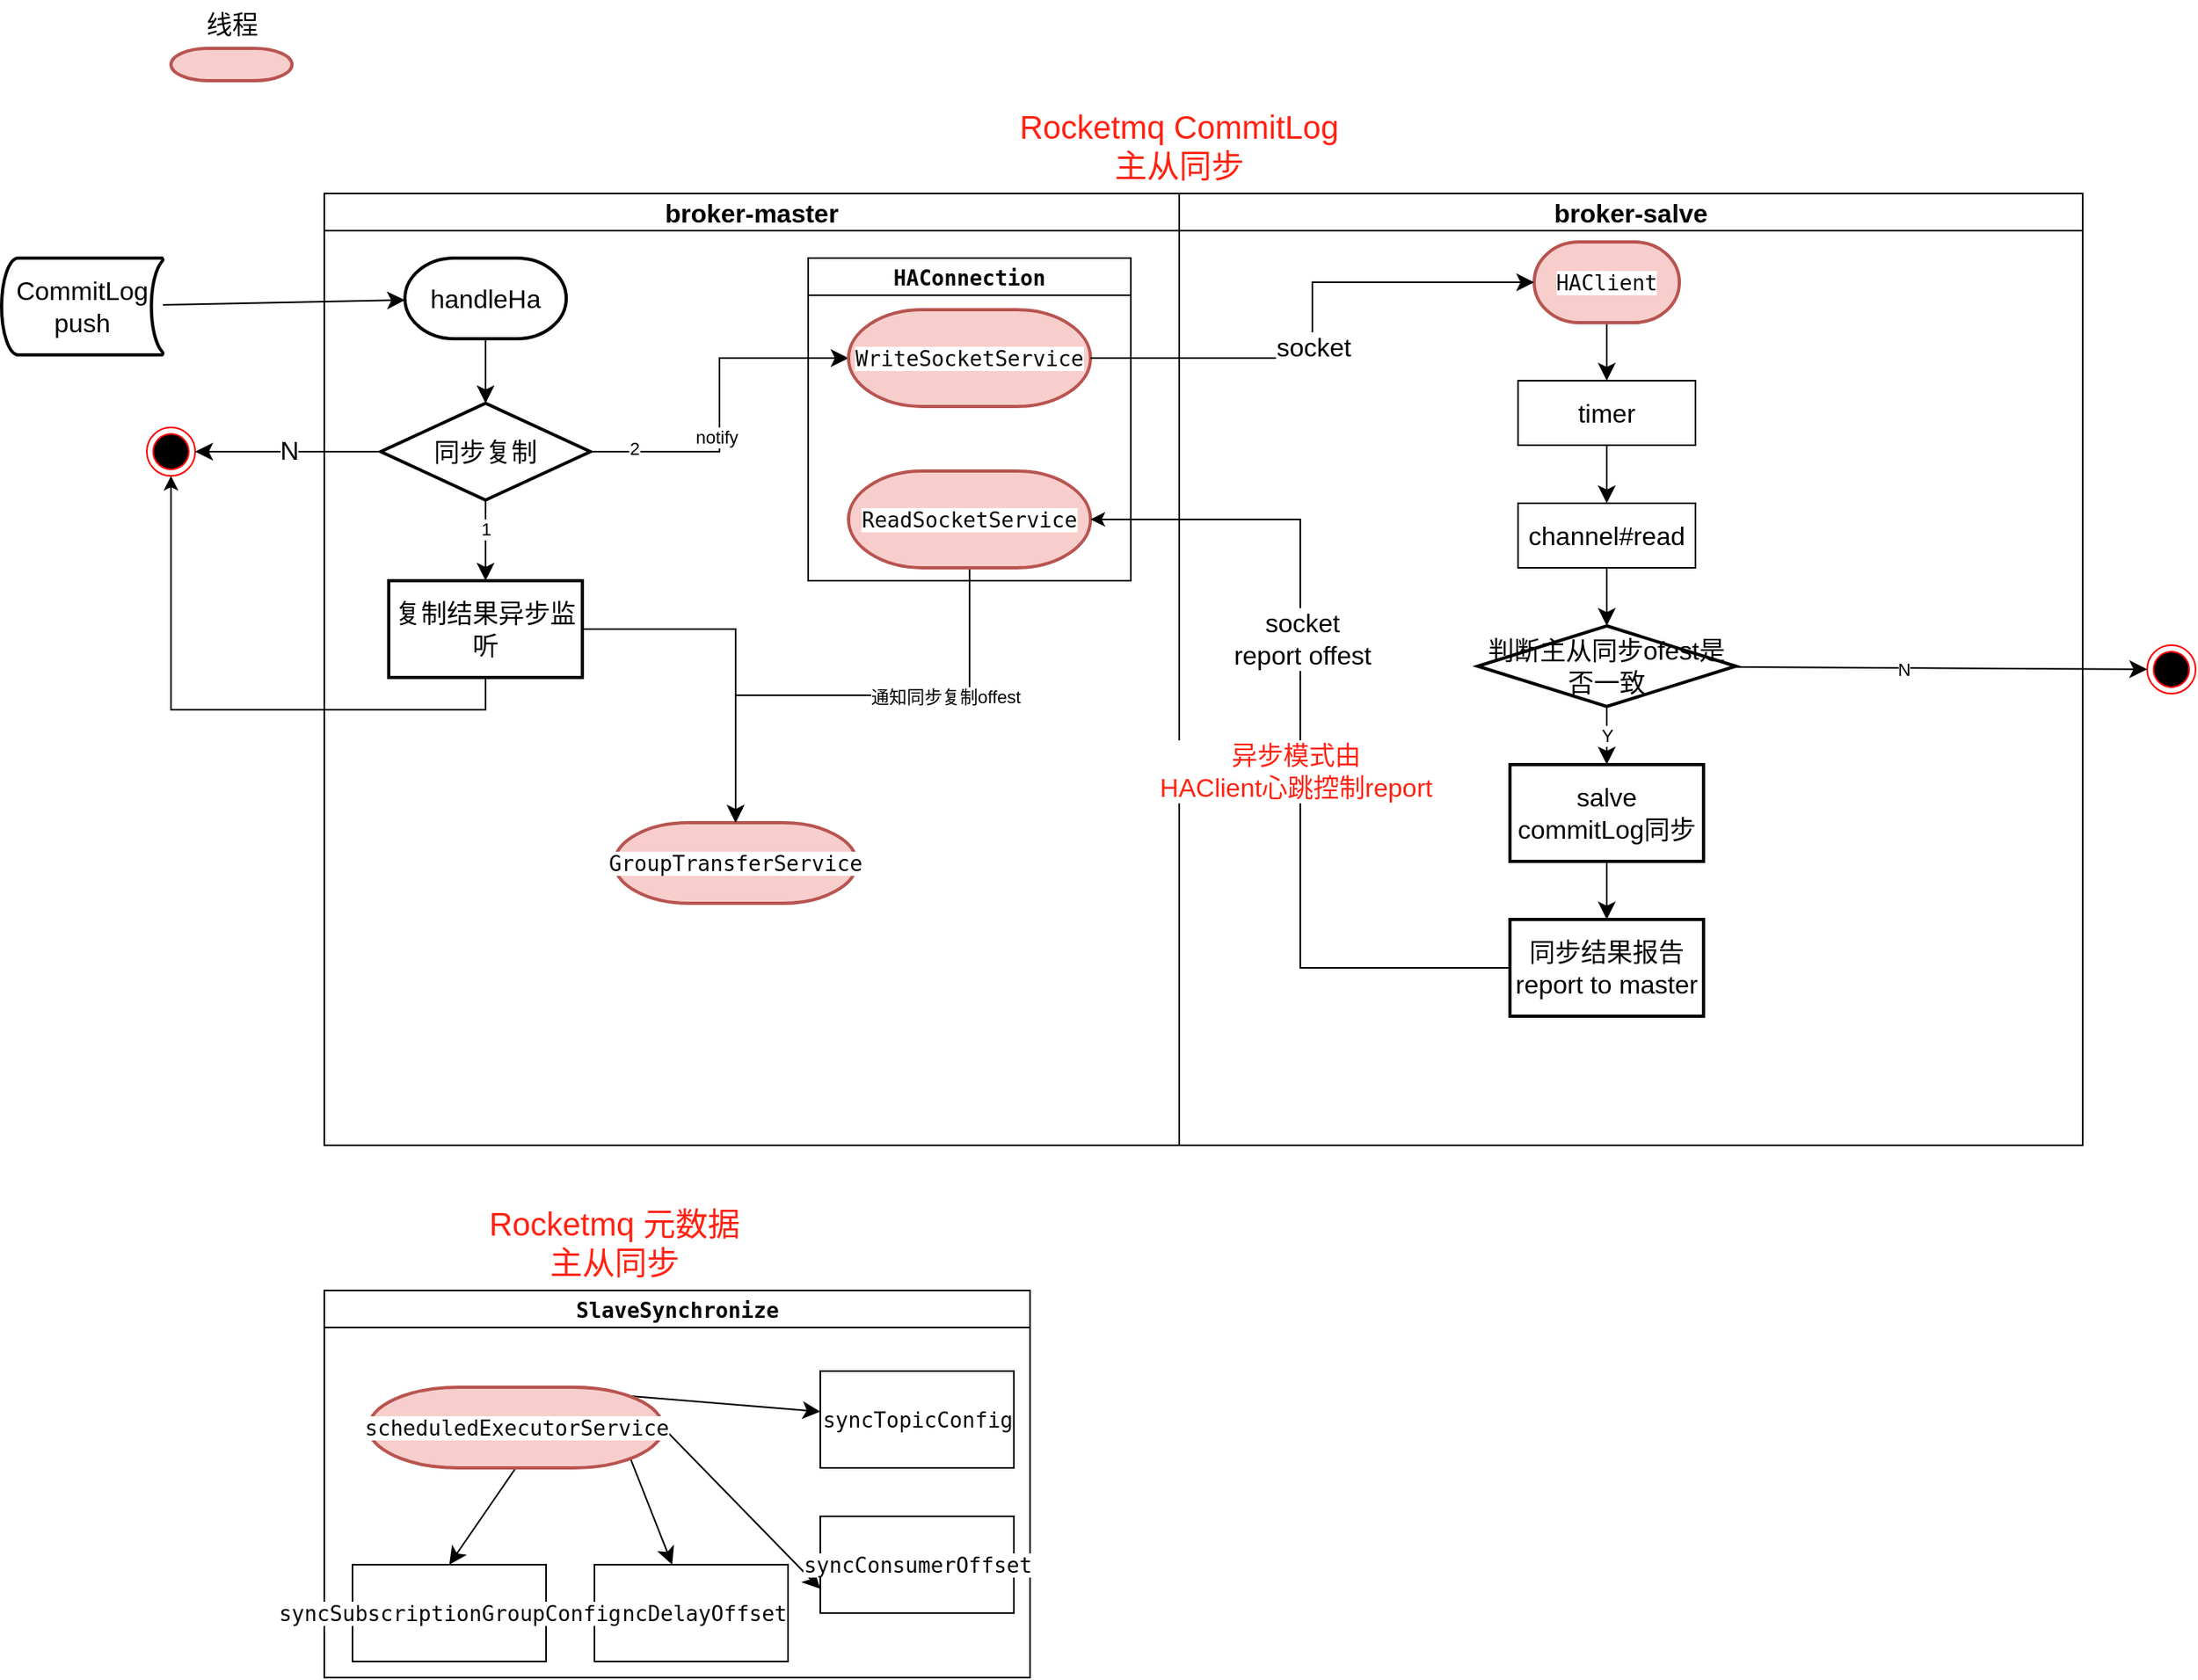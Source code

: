 <mxfile version="21.6.8" type="github">
  <diagram name="Page-1" id="c7558073-3199-34d8-9f00-42111426c3f3">
    <mxGraphModel dx="1687" dy="951" grid="1" gridSize="10" guides="1" tooltips="1" connect="1" arrows="1" fold="1" page="1" pageScale="1" pageWidth="500000" pageHeight="500000" background="none" math="0" shadow="0">
      <root>
        <mxCell id="0" />
        <mxCell id="1" parent="0" />
        <mxCell id="u86ZxO2GLOo_KHGJwjbJ-136" value="broker-master" style="swimlane;whiteSpace=wrap;html=1;fontSize=16;flipH=0;direction=east;" vertex="1" parent="1">
          <mxGeometry x="230" y="190" width="530" height="590" as="geometry">
            <mxRectangle x="210" y="190" width="180" height="30" as="alternateBounds" />
          </mxGeometry>
        </mxCell>
        <mxCell id="u86ZxO2GLOo_KHGJwjbJ-149" value="" style="edgeStyle=none;curved=1;rounded=0;orthogonalLoop=1;jettySize=auto;html=1;fontSize=12;startSize=8;endSize=8;" edge="1" parent="u86ZxO2GLOo_KHGJwjbJ-136" source="u86ZxO2GLOo_KHGJwjbJ-139" target="u86ZxO2GLOo_KHGJwjbJ-141">
          <mxGeometry relative="1" as="geometry" />
        </mxCell>
        <mxCell id="u86ZxO2GLOo_KHGJwjbJ-139" value="handleHa" style="strokeWidth=2;html=1;shape=mxgraph.flowchart.terminator;whiteSpace=wrap;fontSize=16;flipV=1;flipH=0;" vertex="1" parent="u86ZxO2GLOo_KHGJwjbJ-136">
          <mxGeometry x="50" y="40" width="100" height="50" as="geometry" />
        </mxCell>
        <mxCell id="u86ZxO2GLOo_KHGJwjbJ-178" style="edgeStyle=none;curved=1;rounded=0;orthogonalLoop=1;jettySize=auto;html=1;exitX=0.5;exitY=0;exitDx=0;exitDy=0;exitPerimeter=0;entryX=0.5;entryY=0;entryDx=0;entryDy=0;fontSize=12;startSize=8;endSize=8;" edge="1" parent="u86ZxO2GLOo_KHGJwjbJ-136" source="u86ZxO2GLOo_KHGJwjbJ-141" target="u86ZxO2GLOo_KHGJwjbJ-176">
          <mxGeometry relative="1" as="geometry" />
        </mxCell>
        <mxCell id="u86ZxO2GLOo_KHGJwjbJ-188" value="1" style="edgeLabel;html=1;align=center;verticalAlign=middle;resizable=0;points=[];" vertex="1" connectable="0" parent="u86ZxO2GLOo_KHGJwjbJ-178">
          <mxGeometry x="-0.28" relative="1" as="geometry">
            <mxPoint as="offset" />
          </mxGeometry>
        </mxCell>
        <mxCell id="u86ZxO2GLOo_KHGJwjbJ-183" style="edgeStyle=orthogonalEdgeStyle;rounded=0;orthogonalLoop=1;jettySize=auto;html=1;exitX=1;exitY=0.5;exitDx=0;exitDy=0;exitPerimeter=0;entryX=0;entryY=0.5;entryDx=0;entryDy=0;entryPerimeter=0;fontSize=12;startSize=8;endSize=8;strokeColor=default;" edge="1" parent="u86ZxO2GLOo_KHGJwjbJ-136" source="u86ZxO2GLOo_KHGJwjbJ-141" target="u86ZxO2GLOo_KHGJwjbJ-170">
          <mxGeometry relative="1" as="geometry" />
        </mxCell>
        <mxCell id="u86ZxO2GLOo_KHGJwjbJ-187" value="notify" style="edgeLabel;html=1;align=center;verticalAlign=middle;resizable=0;points=[];" vertex="1" connectable="0" parent="u86ZxO2GLOo_KHGJwjbJ-183">
          <mxGeometry x="-0.176" y="3" relative="1" as="geometry">
            <mxPoint x="1" y="1" as="offset" />
          </mxGeometry>
        </mxCell>
        <mxCell id="u86ZxO2GLOo_KHGJwjbJ-189" value="2" style="edgeLabel;html=1;align=center;verticalAlign=middle;resizable=0;points=[];" vertex="1" connectable="0" parent="u86ZxO2GLOo_KHGJwjbJ-183">
          <mxGeometry x="-0.756" y="2" relative="1" as="geometry">
            <mxPoint as="offset" />
          </mxGeometry>
        </mxCell>
        <mxCell id="u86ZxO2GLOo_KHGJwjbJ-141" value="同步复制" style="strokeWidth=2;html=1;shape=mxgraph.flowchart.decision;whiteSpace=wrap;fontSize=16;flipV=1;flipH=0;" vertex="1" parent="u86ZxO2GLOo_KHGJwjbJ-136">
          <mxGeometry x="35" y="130" width="130" height="60" as="geometry" />
        </mxCell>
        <mxCell id="u86ZxO2GLOo_KHGJwjbJ-180" style="edgeStyle=orthogonalEdgeStyle;rounded=0;orthogonalLoop=1;jettySize=auto;html=1;exitX=1;exitY=0.5;exitDx=0;exitDy=0;entryX=0.5;entryY=0;entryDx=0;entryDy=0;entryPerimeter=0;fontSize=12;startSize=8;endSize=8;" edge="1" parent="u86ZxO2GLOo_KHGJwjbJ-136" source="u86ZxO2GLOo_KHGJwjbJ-176" target="u86ZxO2GLOo_KHGJwjbJ-177">
          <mxGeometry relative="1" as="geometry" />
        </mxCell>
        <mxCell id="u86ZxO2GLOo_KHGJwjbJ-176" value="复制结果异步监听" style="whiteSpace=wrap;html=1;fontSize=16;strokeWidth=2;" vertex="1" parent="u86ZxO2GLOo_KHGJwjbJ-136">
          <mxGeometry x="40" y="240" width="120" height="60" as="geometry" />
        </mxCell>
        <mxCell id="u86ZxO2GLOo_KHGJwjbJ-177" value="&lt;div style=&quot;background-color: rgb(255, 255, 255); color: rgb(8, 8, 8); font-family: &amp;quot;Fira Code&amp;quot;, monospace; font-size: 9.8pt;&quot;&gt;&lt;div style=&quot;font-size: 9.8pt;&quot;&gt;GroupTransferService&lt;/div&gt;&lt;/div&gt;" style="strokeWidth=2;html=1;shape=mxgraph.flowchart.terminator;whiteSpace=wrap;fontSize=16;fillColor=#f8cecc;strokeColor=#b85450;fillStyle=auto;gradientColor=none;" vertex="1" parent="u86ZxO2GLOo_KHGJwjbJ-136">
          <mxGeometry x="180" y="390" width="150" height="50" as="geometry" />
        </mxCell>
        <mxCell id="u86ZxO2GLOo_KHGJwjbJ-192" style="edgeStyle=orthogonalEdgeStyle;rounded=0;orthogonalLoop=1;jettySize=auto;html=1;exitX=0.5;exitY=1;exitDx=0;exitDy=0;exitPerimeter=0;entryX=0.5;entryY=0;entryDx=0;entryDy=0;entryPerimeter=0;" edge="1" parent="u86ZxO2GLOo_KHGJwjbJ-136" source="u86ZxO2GLOo_KHGJwjbJ-182" target="u86ZxO2GLOo_KHGJwjbJ-177">
          <mxGeometry relative="1" as="geometry" />
        </mxCell>
        <mxCell id="u86ZxO2GLOo_KHGJwjbJ-193" value="通知同步复制offest" style="edgeLabel;html=1;align=center;verticalAlign=middle;resizable=0;points=[];" vertex="1" connectable="0" parent="u86ZxO2GLOo_KHGJwjbJ-192">
          <mxGeometry x="-0.378" y="1" relative="1" as="geometry">
            <mxPoint as="offset" />
          </mxGeometry>
        </mxCell>
        <mxCell id="u86ZxO2GLOo_KHGJwjbJ-201" value="&lt;div style=&quot;background-color: rgb(255, 255, 255); color: rgb(8, 8, 8); font-family: &amp;quot;Fira Code&amp;quot;, monospace; font-size: 9.8pt;&quot;&gt;HAConnection&lt;/div&gt;" style="swimlane;whiteSpace=wrap;html=1;fontSize=16;" vertex="1" parent="u86ZxO2GLOo_KHGJwjbJ-136">
          <mxGeometry x="300" y="40" width="200" height="200" as="geometry" />
        </mxCell>
        <mxCell id="u86ZxO2GLOo_KHGJwjbJ-170" value="&lt;div style=&quot;background-color: rgb(255, 255, 255); color: rgb(8, 8, 8); font-family: &amp;quot;Fira Code&amp;quot;, monospace; font-size: 9.8pt;&quot;&gt;&lt;div style=&quot;font-size: 9.8pt;&quot;&gt;WriteSocketService&lt;/div&gt;&lt;/div&gt;" style="strokeWidth=2;html=1;shape=mxgraph.flowchart.terminator;whiteSpace=wrap;fontSize=16;fillColor=#f8cecc;strokeColor=#b85450;fillStyle=auto;gradientColor=none;" vertex="1" parent="u86ZxO2GLOo_KHGJwjbJ-201">
          <mxGeometry x="25" y="32" width="150" height="60" as="geometry" />
        </mxCell>
        <mxCell id="u86ZxO2GLOo_KHGJwjbJ-182" value="&lt;div style=&quot;background-color: rgb(255, 255, 255); color: rgb(8, 8, 8); font-family: &amp;quot;Fira Code&amp;quot;, monospace; font-size: 9.8pt;&quot;&gt;&lt;div style=&quot;font-size: 9.8pt;&quot;&gt;&lt;div style=&quot;font-size: 9.8pt;&quot;&gt;ReadSocketService&lt;/div&gt;&lt;/div&gt;&lt;/div&gt;" style="strokeWidth=2;html=1;shape=mxgraph.flowchart.terminator;whiteSpace=wrap;fontSize=16;fillColor=#f8cecc;strokeColor=#b85450;fillStyle=auto;gradientColor=none;" vertex="1" parent="u86ZxO2GLOo_KHGJwjbJ-201">
          <mxGeometry x="25" y="132" width="150" height="60" as="geometry" />
        </mxCell>
        <mxCell id="u86ZxO2GLOo_KHGJwjbJ-137" value="broker-salve" style="swimlane;whiteSpace=wrap;html=1;fontSize=16;" vertex="1" parent="1">
          <mxGeometry x="760" y="190" width="560" height="590" as="geometry">
            <mxRectangle x="360" y="330" width="180" height="30" as="alternateBounds" />
          </mxGeometry>
        </mxCell>
        <mxCell id="u86ZxO2GLOo_KHGJwjbJ-156" style="edgeStyle=none;curved=1;rounded=0;orthogonalLoop=1;jettySize=auto;html=1;entryX=0.5;entryY=0;entryDx=0;entryDy=0;fontSize=12;startSize=8;endSize=8;" edge="1" parent="u86ZxO2GLOo_KHGJwjbJ-137" source="u86ZxO2GLOo_KHGJwjbJ-154" target="u86ZxO2GLOo_KHGJwjbJ-155">
          <mxGeometry relative="1" as="geometry" />
        </mxCell>
        <mxCell id="u86ZxO2GLOo_KHGJwjbJ-154" value="&lt;div style=&quot;background-color: rgb(255, 255, 255); color: rgb(8, 8, 8); font-family: &amp;quot;Fira Code&amp;quot;, monospace; font-size: 9.8pt;&quot;&gt;HAClient&lt;/div&gt;" style="strokeWidth=2;html=1;shape=mxgraph.flowchart.terminator;whiteSpace=wrap;fontSize=16;fillColor=#f8cecc;strokeColor=#b85450;fillStyle=auto;gradientColor=none;" vertex="1" parent="u86ZxO2GLOo_KHGJwjbJ-137">
          <mxGeometry x="220" y="30" width="90" height="50" as="geometry" />
        </mxCell>
        <mxCell id="u86ZxO2GLOo_KHGJwjbJ-167" style="edgeStyle=none;curved=1;rounded=0;orthogonalLoop=1;jettySize=auto;html=1;exitX=0.5;exitY=1;exitDx=0;exitDy=0;entryX=0.5;entryY=0;entryDx=0;entryDy=0;fontSize=12;startSize=8;endSize=8;" edge="1" parent="u86ZxO2GLOo_KHGJwjbJ-137" source="u86ZxO2GLOo_KHGJwjbJ-155" target="u86ZxO2GLOo_KHGJwjbJ-157">
          <mxGeometry relative="1" as="geometry" />
        </mxCell>
        <mxCell id="u86ZxO2GLOo_KHGJwjbJ-155" value="timer" style="rounded=0;whiteSpace=wrap;html=1;fontSize=16;" vertex="1" parent="u86ZxO2GLOo_KHGJwjbJ-137">
          <mxGeometry x="210" y="116" width="110" height="40" as="geometry" />
        </mxCell>
        <mxCell id="u86ZxO2GLOo_KHGJwjbJ-168" style="edgeStyle=none;curved=1;rounded=0;orthogonalLoop=1;jettySize=auto;html=1;exitX=0.5;exitY=1;exitDx=0;exitDy=0;fontSize=12;startSize=8;endSize=8;" edge="1" parent="u86ZxO2GLOo_KHGJwjbJ-137" source="u86ZxO2GLOo_KHGJwjbJ-157" target="u86ZxO2GLOo_KHGJwjbJ-159">
          <mxGeometry relative="1" as="geometry" />
        </mxCell>
        <mxCell id="u86ZxO2GLOo_KHGJwjbJ-157" value="channel#read" style="rounded=0;whiteSpace=wrap;html=1;fontSize=16;" vertex="1" parent="u86ZxO2GLOo_KHGJwjbJ-137">
          <mxGeometry x="210" y="192" width="110" height="40" as="geometry" />
        </mxCell>
        <mxCell id="u86ZxO2GLOo_KHGJwjbJ-165" value="" style="edgeStyle=none;curved=1;rounded=0;orthogonalLoop=1;jettySize=auto;html=1;fontSize=12;startSize=8;endSize=8;" edge="1" parent="u86ZxO2GLOo_KHGJwjbJ-137" source="u86ZxO2GLOo_KHGJwjbJ-159" target="u86ZxO2GLOo_KHGJwjbJ-164">
          <mxGeometry relative="1" as="geometry" />
        </mxCell>
        <mxCell id="u86ZxO2GLOo_KHGJwjbJ-196" value="Y" style="edgeLabel;html=1;align=center;verticalAlign=middle;resizable=0;points=[];" vertex="1" connectable="0" parent="u86ZxO2GLOo_KHGJwjbJ-165">
          <mxGeometry relative="1" as="geometry">
            <mxPoint as="offset" />
          </mxGeometry>
        </mxCell>
        <mxCell id="u86ZxO2GLOo_KHGJwjbJ-159" value="判断主从同步ofest是否一致" style="strokeWidth=2;html=1;shape=mxgraph.flowchart.decision;whiteSpace=wrap;fontSize=16;" vertex="1" parent="u86ZxO2GLOo_KHGJwjbJ-137">
          <mxGeometry x="185" y="268" width="160" height="50" as="geometry" />
        </mxCell>
        <mxCell id="u86ZxO2GLOo_KHGJwjbJ-169" style="edgeStyle=none;curved=1;rounded=0;orthogonalLoop=1;jettySize=auto;html=1;exitX=0.5;exitY=1;exitDx=0;exitDy=0;fontSize=12;startSize=8;endSize=8;" edge="1" parent="u86ZxO2GLOo_KHGJwjbJ-137" source="u86ZxO2GLOo_KHGJwjbJ-164" target="u86ZxO2GLOo_KHGJwjbJ-166">
          <mxGeometry relative="1" as="geometry" />
        </mxCell>
        <mxCell id="u86ZxO2GLOo_KHGJwjbJ-164" value="salve&lt;br&gt;commitLog同步" style="whiteSpace=wrap;html=1;fontSize=16;strokeWidth=2;" vertex="1" parent="u86ZxO2GLOo_KHGJwjbJ-137">
          <mxGeometry x="205" y="354" width="120" height="60" as="geometry" />
        </mxCell>
        <mxCell id="u86ZxO2GLOo_KHGJwjbJ-166" value="同步结果报告&lt;br&gt;report to master" style="whiteSpace=wrap;html=1;fontSize=16;strokeWidth=2;" vertex="1" parent="u86ZxO2GLOo_KHGJwjbJ-137">
          <mxGeometry x="205" y="450" width="120" height="60" as="geometry" />
        </mxCell>
        <mxCell id="u86ZxO2GLOo_KHGJwjbJ-150" value="" style="edgeStyle=none;curved=1;rounded=0;orthogonalLoop=1;jettySize=auto;html=1;fontSize=12;startSize=8;endSize=8;" edge="1" parent="1" source="u86ZxO2GLOo_KHGJwjbJ-138" target="u86ZxO2GLOo_KHGJwjbJ-139">
          <mxGeometry relative="1" as="geometry" />
        </mxCell>
        <mxCell id="u86ZxO2GLOo_KHGJwjbJ-138" value="CommitLog&lt;br&gt;push" style="strokeWidth=2;html=1;shape=mxgraph.flowchart.stored_data;whiteSpace=wrap;fontSize=16;" vertex="1" parent="1">
          <mxGeometry x="30" y="230" width="100" height="60" as="geometry" />
        </mxCell>
        <mxCell id="u86ZxO2GLOo_KHGJwjbJ-146" value="" style="ellipse;html=1;shape=endState;fillColor=#000000;strokeColor=#ff0000;fontSize=16;" vertex="1" parent="1">
          <mxGeometry x="120" y="335" width="30" height="30" as="geometry" />
        </mxCell>
        <mxCell id="u86ZxO2GLOo_KHGJwjbJ-147" value="" style="edgeStyle=none;curved=1;rounded=0;orthogonalLoop=1;jettySize=auto;html=1;fontSize=12;startSize=8;endSize=8;" edge="1" parent="1" source="u86ZxO2GLOo_KHGJwjbJ-141" target="u86ZxO2GLOo_KHGJwjbJ-146">
          <mxGeometry relative="1" as="geometry" />
        </mxCell>
        <mxCell id="u86ZxO2GLOo_KHGJwjbJ-148" value="N" style="edgeLabel;html=1;align=center;verticalAlign=middle;resizable=0;points=[];fontSize=16;" vertex="1" connectable="0" parent="u86ZxO2GLOo_KHGJwjbJ-147">
          <mxGeometry x="-0.011" y="-1" relative="1" as="geometry">
            <mxPoint as="offset" />
          </mxGeometry>
        </mxCell>
        <mxCell id="u86ZxO2GLOo_KHGJwjbJ-151" value="" style="strokeWidth=2;html=1;shape=mxgraph.flowchart.terminator;whiteSpace=wrap;fontSize=16;fillColor=#f8cecc;strokeColor=#b85450;" vertex="1" parent="1">
          <mxGeometry x="135" y="100" width="75" height="20" as="geometry" />
        </mxCell>
        <mxCell id="u86ZxO2GLOo_KHGJwjbJ-153" value="线程" style="text;strokeColor=none;fillColor=none;html=1;align=center;verticalAlign=middle;whiteSpace=wrap;rounded=0;fontSize=16;" vertex="1" parent="1">
          <mxGeometry x="142.5" y="70" width="60" height="30" as="geometry" />
        </mxCell>
        <mxCell id="u86ZxO2GLOo_KHGJwjbJ-161" value="" style="edgeStyle=none;curved=1;rounded=0;orthogonalLoop=1;jettySize=auto;html=1;fontSize=12;startSize=8;endSize=8;" edge="1" parent="1" source="u86ZxO2GLOo_KHGJwjbJ-159" target="u86ZxO2GLOo_KHGJwjbJ-163">
          <mxGeometry relative="1" as="geometry">
            <mxPoint x="880" y="465" as="targetPoint" />
          </mxGeometry>
        </mxCell>
        <mxCell id="u86ZxO2GLOo_KHGJwjbJ-195" value="N" style="edgeLabel;html=1;align=center;verticalAlign=middle;resizable=0;points=[];" vertex="1" connectable="0" parent="u86ZxO2GLOo_KHGJwjbJ-161">
          <mxGeometry x="-0.184" y="-1" relative="1" as="geometry">
            <mxPoint as="offset" />
          </mxGeometry>
        </mxCell>
        <mxCell id="u86ZxO2GLOo_KHGJwjbJ-163" value="" style="ellipse;html=1;shape=endState;fillColor=#000000;strokeColor=#ff0000;fontSize=16;" vertex="1" parent="1">
          <mxGeometry x="1360" y="470" width="30" height="30" as="geometry" />
        </mxCell>
        <mxCell id="u86ZxO2GLOo_KHGJwjbJ-190" style="edgeStyle=orthogonalEdgeStyle;rounded=0;orthogonalLoop=1;jettySize=auto;html=1;exitX=0;exitY=0.5;exitDx=0;exitDy=0;entryX=1;entryY=0.5;entryDx=0;entryDy=0;entryPerimeter=0;" edge="1" parent="1" source="u86ZxO2GLOo_KHGJwjbJ-166" target="u86ZxO2GLOo_KHGJwjbJ-182">
          <mxGeometry relative="1" as="geometry" />
        </mxCell>
        <mxCell id="u86ZxO2GLOo_KHGJwjbJ-191" value="&lt;font style=&quot;font-size: 16px;&quot;&gt;socket&lt;br&gt;report offest&lt;/font&gt;" style="edgeLabel;html=1;align=center;verticalAlign=middle;resizable=0;points=[];" vertex="1" connectable="0" parent="u86ZxO2GLOo_KHGJwjbJ-190">
          <mxGeometry x="0.245" relative="1" as="geometry">
            <mxPoint x="1" y="1" as="offset" />
          </mxGeometry>
        </mxCell>
        <mxCell id="u86ZxO2GLOo_KHGJwjbJ-205" value="&lt;span style=&quot;background-color: rgb(255, 255, 255);&quot;&gt;&lt;font color=&quot;#ff2212&quot;&gt;异步模式由&lt;br&gt;HAClient心跳控制report&lt;/font&gt;&lt;/span&gt;" style="edgeLabel;html=1;align=center;verticalAlign=middle;resizable=0;points=[];fontSize=16;" vertex="1" connectable="0" parent="u86ZxO2GLOo_KHGJwjbJ-190">
          <mxGeometry x="-0.063" y="3" relative="1" as="geometry">
            <mxPoint as="offset" />
          </mxGeometry>
        </mxCell>
        <mxCell id="u86ZxO2GLOo_KHGJwjbJ-194" style="edgeStyle=orthogonalEdgeStyle;rounded=0;orthogonalLoop=1;jettySize=auto;html=1;exitX=0.5;exitY=1;exitDx=0;exitDy=0;entryX=0.5;entryY=1;entryDx=0;entryDy=0;" edge="1" parent="1" source="u86ZxO2GLOo_KHGJwjbJ-176" target="u86ZxO2GLOo_KHGJwjbJ-146">
          <mxGeometry relative="1" as="geometry" />
        </mxCell>
        <mxCell id="u86ZxO2GLOo_KHGJwjbJ-197" value="&lt;font color=&quot;#ff2212&quot;&gt;&lt;span style=&quot;font-size: 20px;&quot;&gt;Rocketmq CommitLog主从同步&lt;/span&gt;&lt;/font&gt;" style="text;strokeColor=none;fillColor=none;html=1;align=center;verticalAlign=middle;whiteSpace=wrap;rounded=0;fontSize=16;" vertex="1" parent="1">
          <mxGeometry x="660" y="140" width="200" height="40" as="geometry" />
        </mxCell>
        <mxCell id="u86ZxO2GLOo_KHGJwjbJ-198" style="edgeStyle=orthogonalEdgeStyle;rounded=0;orthogonalLoop=1;jettySize=auto;html=1;exitX=1;exitY=0.5;exitDx=0;exitDy=0;exitPerimeter=0;entryX=0;entryY=0.5;entryDx=0;entryDy=0;entryPerimeter=0;fontSize=12;startSize=8;endSize=8;" edge="1" parent="1" source="u86ZxO2GLOo_KHGJwjbJ-170" target="u86ZxO2GLOo_KHGJwjbJ-154">
          <mxGeometry relative="1" as="geometry" />
        </mxCell>
        <mxCell id="u86ZxO2GLOo_KHGJwjbJ-199" value="socket" style="edgeLabel;html=1;align=center;verticalAlign=middle;resizable=0;points=[];fontSize=16;" vertex="1" connectable="0" parent="u86ZxO2GLOo_KHGJwjbJ-198">
          <mxGeometry x="-0.103" relative="1" as="geometry">
            <mxPoint as="offset" />
          </mxGeometry>
        </mxCell>
        <mxCell id="u86ZxO2GLOo_KHGJwjbJ-206" value="&lt;div style=&quot;background-color: rgb(255, 255, 255); color: rgb(8, 8, 8); font-family: &amp;quot;Fira Code&amp;quot;, monospace; font-size: 9.8pt;&quot;&gt;SlaveSynchronize&lt;/div&gt;" style="swimlane;whiteSpace=wrap;html=1;fontSize=16;" vertex="1" parent="1">
          <mxGeometry x="230" y="870" width="437.5" height="240" as="geometry" />
        </mxCell>
        <mxCell id="u86ZxO2GLOo_KHGJwjbJ-215" style="edgeStyle=none;curved=1;rounded=0;orthogonalLoop=1;jettySize=auto;html=1;exitX=0.5;exitY=1;exitDx=0;exitDy=0;exitPerimeter=0;entryX=0.5;entryY=0;entryDx=0;entryDy=0;fontSize=12;startSize=8;endSize=8;" edge="1" parent="u86ZxO2GLOo_KHGJwjbJ-206" source="u86ZxO2GLOo_KHGJwjbJ-209" target="u86ZxO2GLOo_KHGJwjbJ-214">
          <mxGeometry relative="1" as="geometry" />
        </mxCell>
        <mxCell id="u86ZxO2GLOo_KHGJwjbJ-216" style="edgeStyle=none;curved=1;rounded=0;orthogonalLoop=1;jettySize=auto;html=1;exitX=0.89;exitY=0.89;exitDx=0;exitDy=0;exitPerimeter=0;fontSize=12;startSize=8;endSize=8;" edge="1" parent="u86ZxO2GLOo_KHGJwjbJ-206" source="u86ZxO2GLOo_KHGJwjbJ-209" target="u86ZxO2GLOo_KHGJwjbJ-213">
          <mxGeometry relative="1" as="geometry" />
        </mxCell>
        <mxCell id="u86ZxO2GLOo_KHGJwjbJ-217" style="edgeStyle=none;curved=1;rounded=0;orthogonalLoop=1;jettySize=auto;html=1;exitX=1;exitY=0.5;exitDx=0;exitDy=0;exitPerimeter=0;entryX=0;entryY=0.75;entryDx=0;entryDy=0;fontSize=12;startSize=8;endSize=8;" edge="1" parent="u86ZxO2GLOo_KHGJwjbJ-206" source="u86ZxO2GLOo_KHGJwjbJ-209" target="u86ZxO2GLOo_KHGJwjbJ-212">
          <mxGeometry relative="1" as="geometry" />
        </mxCell>
        <mxCell id="u86ZxO2GLOo_KHGJwjbJ-218" style="edgeStyle=none;curved=1;rounded=0;orthogonalLoop=1;jettySize=auto;html=1;exitX=0.89;exitY=0.11;exitDx=0;exitDy=0;exitPerimeter=0;fontSize=12;startSize=8;endSize=8;" edge="1" parent="u86ZxO2GLOo_KHGJwjbJ-206" source="u86ZxO2GLOo_KHGJwjbJ-209" target="u86ZxO2GLOo_KHGJwjbJ-211">
          <mxGeometry relative="1" as="geometry" />
        </mxCell>
        <mxCell id="u86ZxO2GLOo_KHGJwjbJ-209" value="&lt;div style=&quot;background-color: rgb(255, 255, 255); color: rgb(8, 8, 8); font-family: &amp;quot;Fira Code&amp;quot;, monospace; font-size: 9.8pt;&quot;&gt;&lt;div style=&quot;font-size: 9.8pt;&quot;&gt;&lt;div style=&quot;font-size: 9.8pt;&quot;&gt;scheduledExecutorService&lt;/div&gt;&lt;/div&gt;&lt;/div&gt;" style="strokeWidth=2;html=1;shape=mxgraph.flowchart.terminator;whiteSpace=wrap;fontSize=16;fillColor=#f8cecc;strokeColor=#b85450;fillStyle=auto;gradientColor=none;" vertex="1" parent="u86ZxO2GLOo_KHGJwjbJ-206">
          <mxGeometry x="27.5" y="60" width="182.5" height="50" as="geometry" />
        </mxCell>
        <mxCell id="u86ZxO2GLOo_KHGJwjbJ-211" value="&lt;div style=&quot;background-color: rgb(255, 255, 255); color: rgb(8, 8, 8); font-family: &amp;quot;Fira Code&amp;quot;, monospace; font-size: 9.8pt;&quot;&gt;syncTopicConfig&lt;/div&gt;" style="rounded=0;whiteSpace=wrap;html=1;fontSize=16;" vertex="1" parent="u86ZxO2GLOo_KHGJwjbJ-206">
          <mxGeometry x="307.5" y="50" width="120" height="60" as="geometry" />
        </mxCell>
        <mxCell id="u86ZxO2GLOo_KHGJwjbJ-212" value="&lt;div style=&quot;background-color: rgb(255, 255, 255); color: rgb(8, 8, 8); font-family: &amp;quot;Fira Code&amp;quot;, monospace; font-size: 9.8pt;&quot;&gt;&lt;div style=&quot;font-size: 9.8pt;&quot;&gt;syncConsumerOffset&lt;/div&gt;&lt;/div&gt;" style="rounded=0;whiteSpace=wrap;html=1;fontSize=16;" vertex="1" parent="u86ZxO2GLOo_KHGJwjbJ-206">
          <mxGeometry x="307.5" y="140" width="120" height="60" as="geometry" />
        </mxCell>
        <mxCell id="u86ZxO2GLOo_KHGJwjbJ-213" value="&lt;div style=&quot;background-color: rgb(255, 255, 255); color: rgb(8, 8, 8); font-family: &amp;quot;Fira Code&amp;quot;, monospace; font-size: 9.8pt;&quot;&gt;&lt;div style=&quot;font-size: 9.8pt;&quot;&gt;syncDelayOffset&lt;/div&gt;&lt;/div&gt;" style="rounded=0;whiteSpace=wrap;html=1;fontSize=16;" vertex="1" parent="u86ZxO2GLOo_KHGJwjbJ-206">
          <mxGeometry x="167.5" y="170" width="120" height="60" as="geometry" />
        </mxCell>
        <mxCell id="u86ZxO2GLOo_KHGJwjbJ-214" value="&lt;div style=&quot;background-color: rgb(255, 255, 255); color: rgb(8, 8, 8); font-family: &amp;quot;Fira Code&amp;quot;, monospace; font-size: 9.8pt;&quot;&gt;&lt;div style=&quot;font-size: 9.8pt;&quot;&gt;syncSubscriptionGroupConfig&lt;/div&gt;&lt;/div&gt;" style="rounded=0;whiteSpace=wrap;html=1;fontSize=16;" vertex="1" parent="u86ZxO2GLOo_KHGJwjbJ-206">
          <mxGeometry x="17.5" y="170" width="120" height="60" as="geometry" />
        </mxCell>
        <mxCell id="u86ZxO2GLOo_KHGJwjbJ-208" value="&lt;font color=&quot;#ff2212&quot;&gt;&lt;span style=&quot;font-size: 20px;&quot;&gt;Rocketmq 元数据&lt;br&gt;主从同步&lt;/span&gt;&lt;/font&gt;" style="text;strokeColor=none;fillColor=none;html=1;align=center;verticalAlign=middle;whiteSpace=wrap;rounded=0;fontSize=16;" vertex="1" parent="1">
          <mxGeometry x="310" y="820" width="200" height="40" as="geometry" />
        </mxCell>
      </root>
    </mxGraphModel>
  </diagram>
</mxfile>
